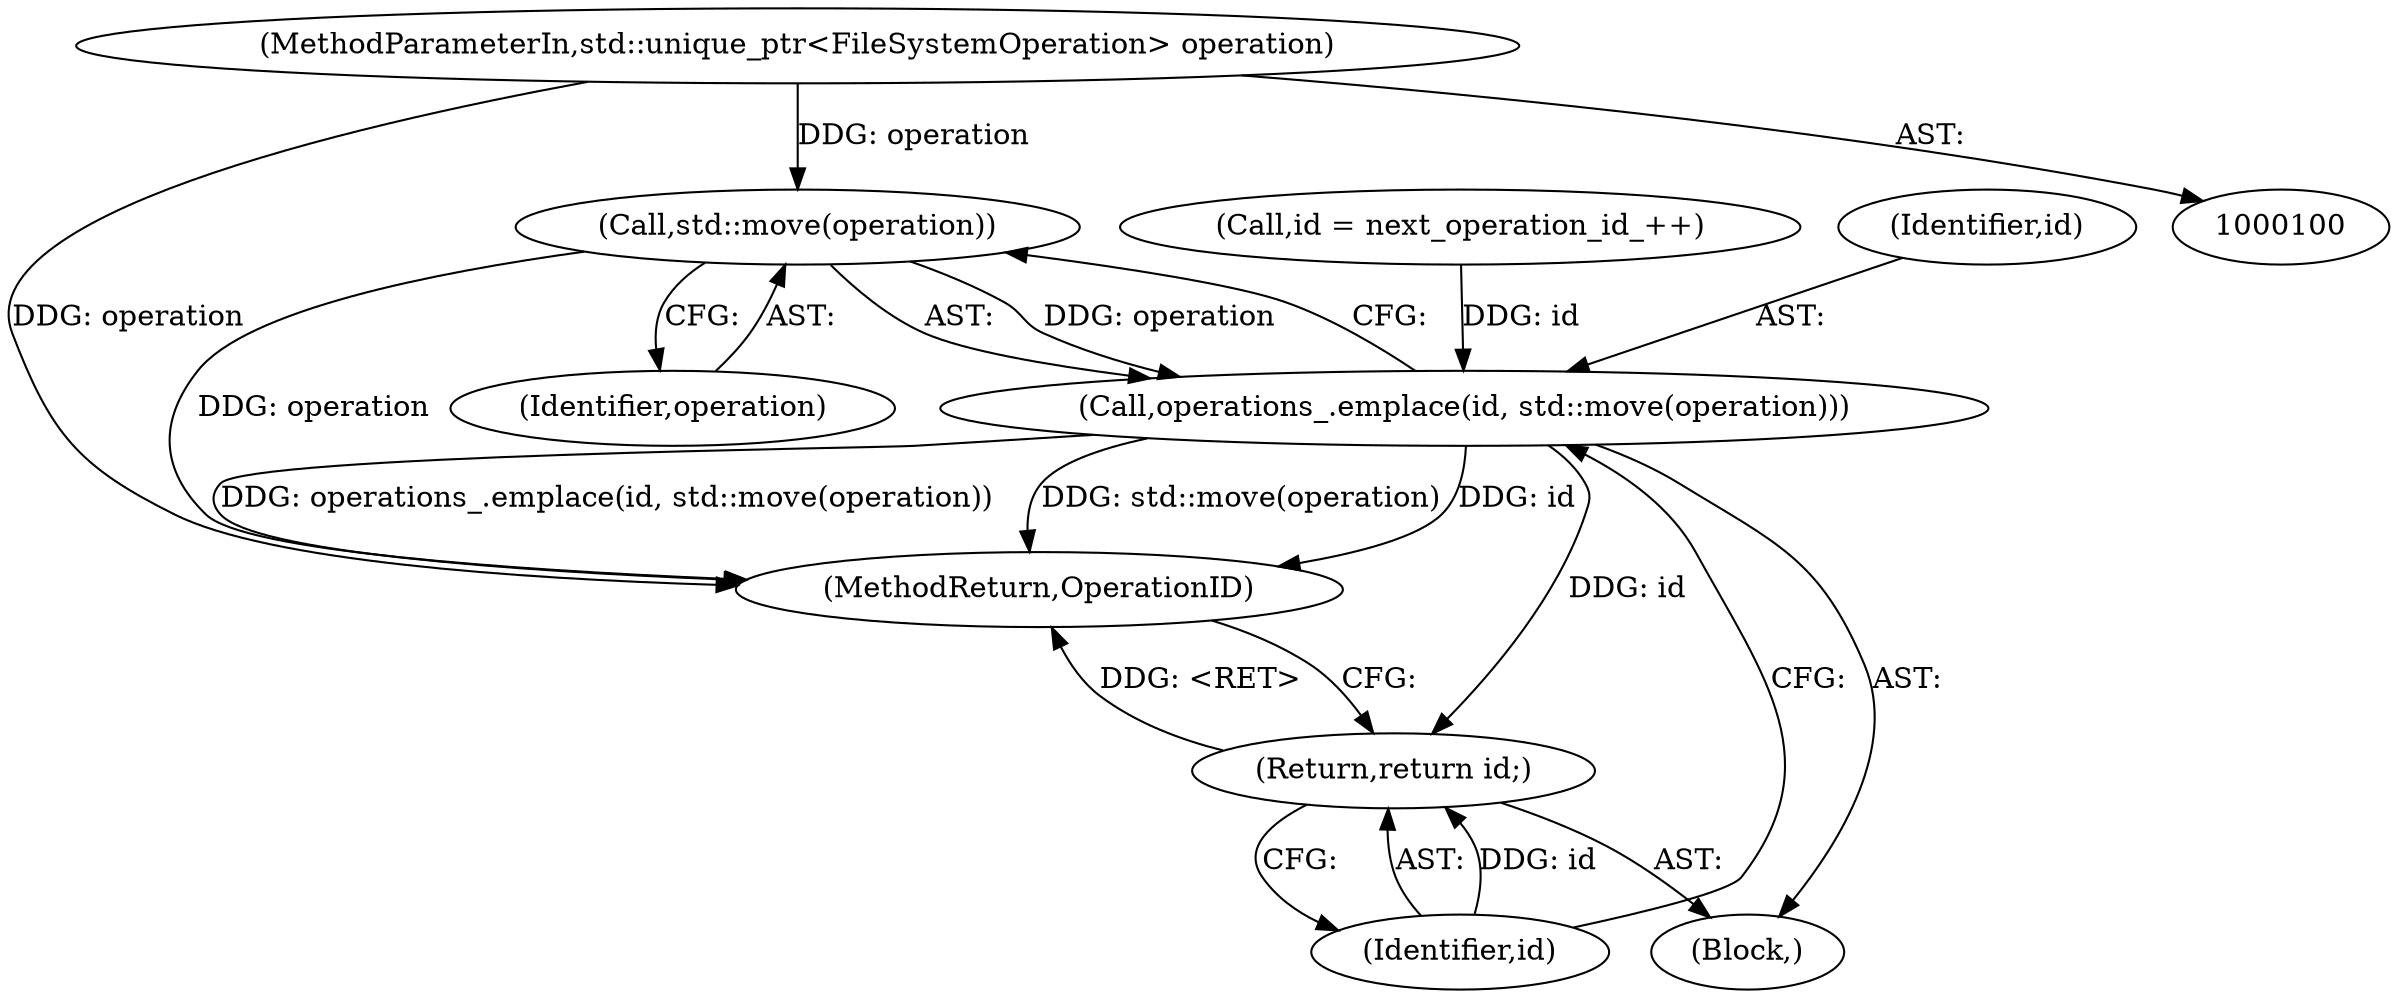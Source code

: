 digraph "1_Chrome_b38064dbb21aaf32151073dcb7d594b240c68f73@API" {
"1000110" [label="(Call,std::move(operation))"];
"1000101" [label="(MethodParameterIn,std::unique_ptr<FileSystemOperation> operation)"];
"1000108" [label="(Call,operations_.emplace(id, std::move(operation)))"];
"1000112" [label="(Return,return id;)"];
"1000101" [label="(MethodParameterIn,std::unique_ptr<FileSystemOperation> operation)"];
"1000110" [label="(Call,std::move(operation))"];
"1000102" [label="(Block,)"];
"1000112" [label="(Return,return id;)"];
"1000114" [label="(MethodReturn,OperationID)"];
"1000111" [label="(Identifier,operation)"];
"1000109" [label="(Identifier,id)"];
"1000104" [label="(Call,id = next_operation_id_++)"];
"1000113" [label="(Identifier,id)"];
"1000108" [label="(Call,operations_.emplace(id, std::move(operation)))"];
"1000110" -> "1000108"  [label="AST: "];
"1000110" -> "1000111"  [label="CFG: "];
"1000111" -> "1000110"  [label="AST: "];
"1000108" -> "1000110"  [label="CFG: "];
"1000110" -> "1000114"  [label="DDG: operation"];
"1000110" -> "1000108"  [label="DDG: operation"];
"1000101" -> "1000110"  [label="DDG: operation"];
"1000101" -> "1000100"  [label="AST: "];
"1000101" -> "1000114"  [label="DDG: operation"];
"1000108" -> "1000102"  [label="AST: "];
"1000109" -> "1000108"  [label="AST: "];
"1000113" -> "1000108"  [label="CFG: "];
"1000108" -> "1000114"  [label="DDG: operations_.emplace(id, std::move(operation))"];
"1000108" -> "1000114"  [label="DDG: std::move(operation)"];
"1000108" -> "1000114"  [label="DDG: id"];
"1000104" -> "1000108"  [label="DDG: id"];
"1000108" -> "1000112"  [label="DDG: id"];
"1000112" -> "1000102"  [label="AST: "];
"1000112" -> "1000113"  [label="CFG: "];
"1000113" -> "1000112"  [label="AST: "];
"1000114" -> "1000112"  [label="CFG: "];
"1000112" -> "1000114"  [label="DDG: <RET>"];
"1000113" -> "1000112"  [label="DDG: id"];
}
